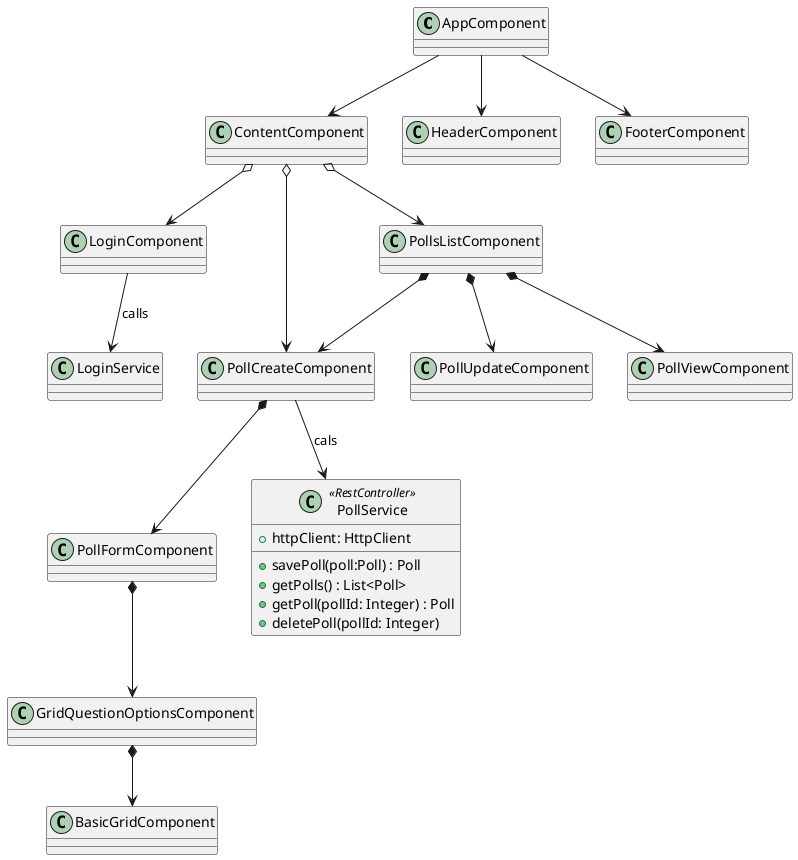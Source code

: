 @startuml
class AppComponent { }
class ContentComponent { }
class GridQuestionOptionsComponent { }
class HeaderComponent { } 
class LoginComponent { } 
class LoginService { }
class PollCreateComponent { }
class PollFormComponent { } 
class PollService<<RestController>> { 
   +httpClient: HttpClient
   +savePoll(poll:Poll) : Poll
   +getPolls() : List<Poll>
   +getPoll(pollId: Integer) : Poll
   +deletePoll(pollId: Integer)
} 
class PollsListComponent { }
class PollUpdateComponent { }
class PollViewComponent { }
class FooterComponent { }
class BasicGridComponent { }

AppComponent -down-> HeaderComponent
AppComponent -down-> ContentComponent
AppComponent -down-> FooterComponent
ContentComponent o-down-> LoginComponent
LoginComponent -down-> LoginService : calls
ContentComponent o-down-> PollsListComponent
ContentComponent o-down-> PollCreateComponent
PollsListComponent *-down-> PollCreateComponent
PollCreateComponent -down-> PollService : cals
PollCreateComponent *-down-> PollFormComponent
PollFormComponent *-down-> GridQuestionOptionsComponent
GridQuestionOptionsComponent *-down-> BasicGridComponent
PollsListComponent *-down-> PollUpdateComponent
PollsListComponent *-down-> PollViewComponent
@enduml